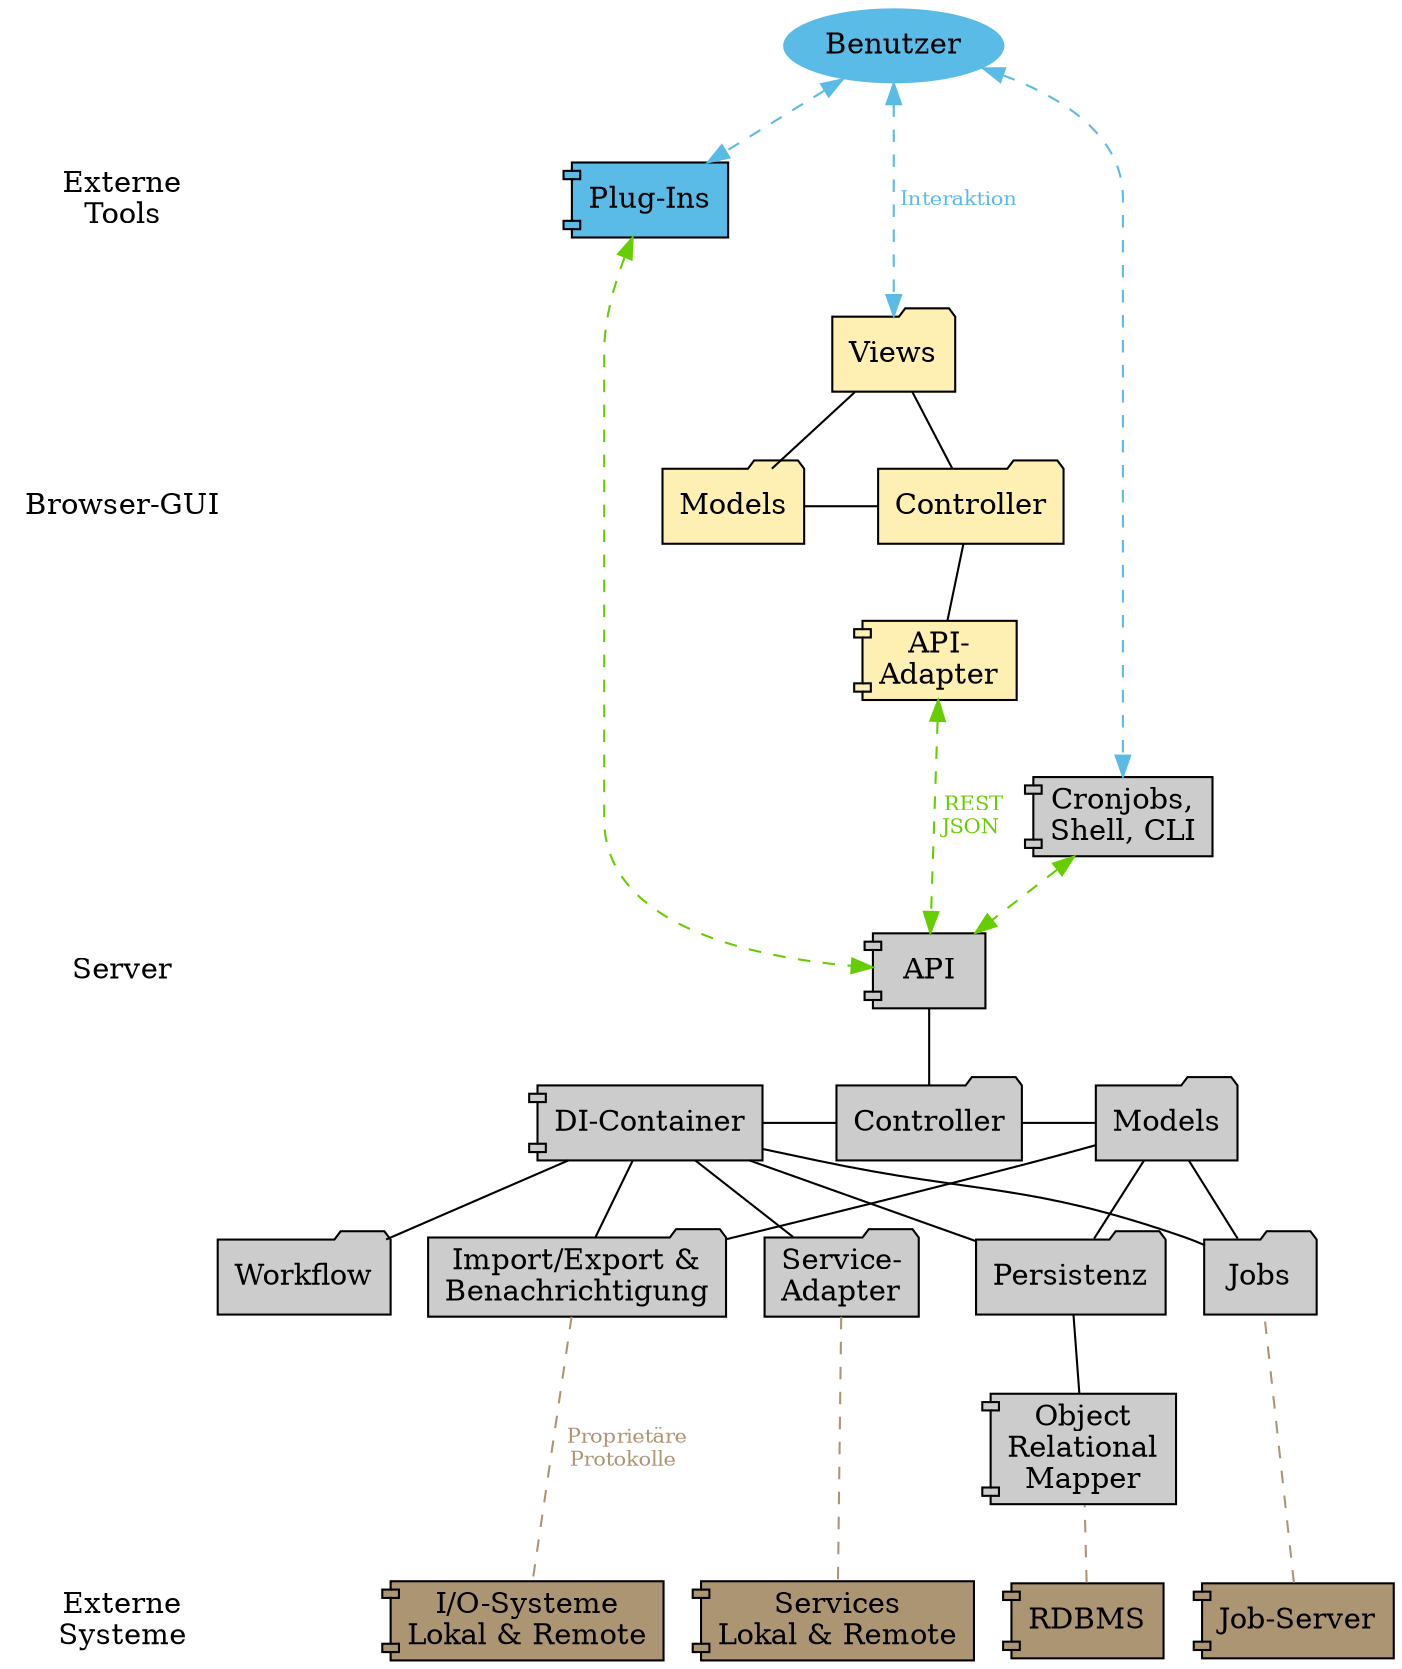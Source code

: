 digraph G {
rankdir=TB

edge [ arrowhead=onormal dir=forward fontsize=10 ]

node [ style=filled fillcolor="#5abbe6" ]

subgraph user {
  rank=same
  ruser [ style=invis ]
  user [ style=filled label="Benutzer" penwidth=0 ]
}


subgraph c1 {
  rank=same
  r1 [ label="Externe\nTools" shape=none style=solid ]
  PlugIns [ shape=component label="Plug-Ins" ]
}

node [ fillcolor="#feefb3" ]

subgraph c2 {
  rank=same
  r2 [ style=invis ]
  GuiViews [ label="Views" shape=folder ]
}

subgraph c3 {
  rank=same
  r3 [ label="Browser-GUI" shape=none style=solid ]
  GuiController [ label=Controller shape=folder ]
  GuiModels [ label=Models shape=folder ]
}

subgraph c4 {
  rank=same
  r4 [ style=invis ]
  ApiAdapter [ label="API-\nAdapter" shape=component ]
}

node [ fillcolor="#cccccc" penwidth=1 ]

subgraph c5 {
  rank=same
  r5 [ style=invis ]
  Shell [ shape=component label="Cronjobs,\nShell, CLI" ]
}

subgraph c6 {
  rank=same
  r6 [ label="Server" shape=none style=solid ]
  API [ shape=component ]
}

subgraph c7 {
  rank=same
  r7 [ style=invis ]
  Controller [ shape=folder ]
  di [ label="DI-Container" shape=component ]
  Models [ shape=folder ]
}

subgraph c8 {
  rank=same
  r8 [ style=invis ]
  IO [ label="Import/Export &\nBenachrichtigung" shape=folder ]
  Jobs [ shape=folder ]
  Persistenz [ shape=folder ]
  Workflow [ shape=folder ]
  ServiceAdapter [ shape=folder label="Service-\nAdapter" ]
}

subgraph c9 {
  rank=same
  r9 [ style=invis ]
  orm [ label="Object\nRelational\nMapper" shape=component ]
}

node [ fillcolor="#AC9573" ]

subgraph extern {
  rank=same
  extern [ label="Externe\nSysteme" shape=none style=solid ]
  RDBMS [ shape=component ]
  jobserver [ shape=component label="Job-Server" ]
  iosub [ shape=component label="I/O-Systeme\nLokal & Remote" ]
  Services [ shape=component label="Services\nLokal & Remote" ]
}


# Reihenfolge der Schichten erzwingen
edge [ style=invis ]
ruser -> r1 -> r2 -> r3 -> r4 -> r5 -> r6 -> r7 -> r8 -> r9 -> extern

edge [ style=solid dir=none arrowhead=none ]

di -> Persistenz
di -> Controller
di -> IO
di -> Jobs
di -> Workflow
di -> ServiceAdapter

API -> Controller
Persistenz -> Models
Controller -> Models
Jobs -> Models
IO -> Models

GuiController -> ApiAdapter
GuiController -> GuiViews
GuiModels -> GuiViews
GuiModels -> GuiController
Persistenz -> orm

edge [ color="#AC9573" style=dashed arrowhead=normal arrowtail=normal fontcolor="#AC9573" ]
jobserver -> Jobs
RDBMS -> orm
IO -> iosub [ label=" Proprietäre\nProtokolle" ]
ServiceAdapter -> Services

edge [ arrowhead=normal dir=both color="#5abbe6" fontcolor="#5abbe6" ]
user -> Shell
user -> PlugIns
user -> GuiViews [ label=" Interaktion" ]

edge [ color="#66cd00" fontcolor="#66cd00" ]
ApiAdapter -> API [ label=" REST\nJSON" ]
PlugIns -> API
Shell -> API



}